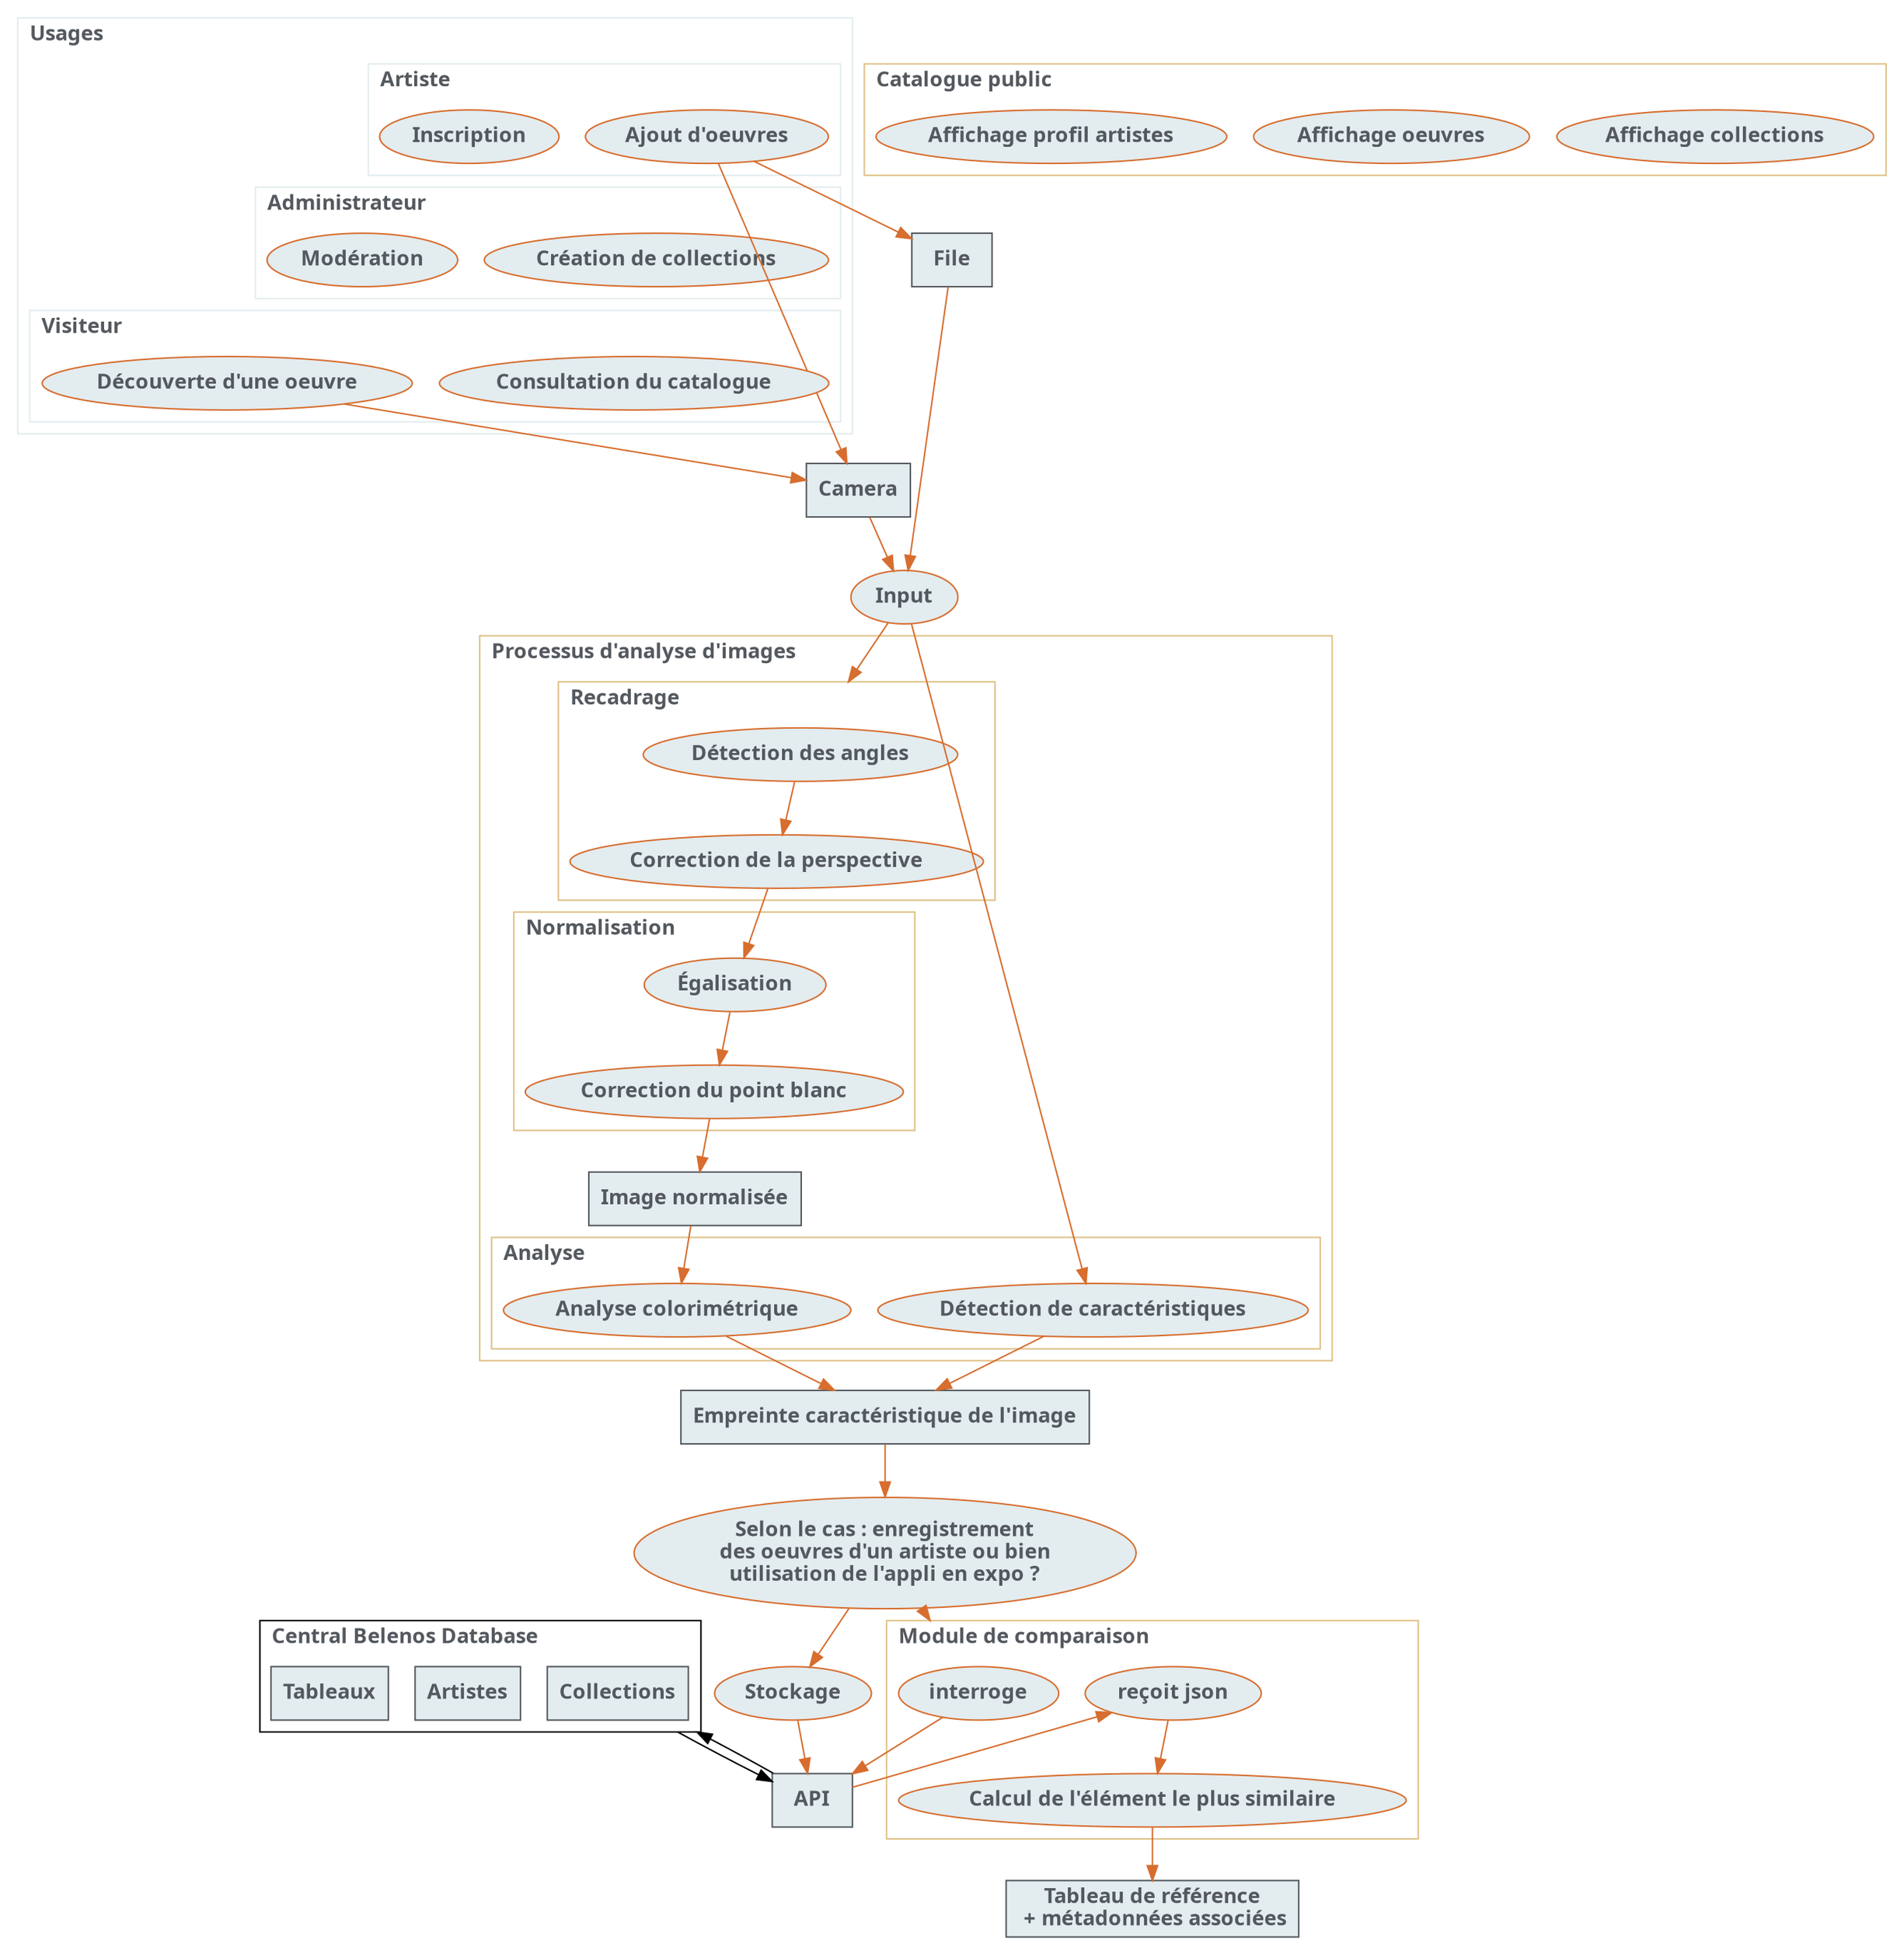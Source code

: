 // Developed by Clément Corbin
digraph G {
  fontcolor="#54595f";
  fontname="Daniel Black";
  labeljust="l";
  compound=true;
  splines=false;
  edge [color="#d76d2e";];
  node [style="filled";fillcolor="#e3ecef";color="#d76d2e";fontcolor="#54595f";fontname="Daniel Black";];
  subgraph cluster_0 {
    color=black;
    label = "Central Belenos Database";
    Collections [shape=box; color="#54595f"];
    Artistes [shape=box; color="#54595f"];
    Tableaux [shape=box; color="#54595f"];
  }
  subgraph cluster_1 {
    color="#dec186";
    label = "Module de comparaison";
    "interroge";
    "reçoit json";
    "reçoit json" -> "Calcul de l'élément le plus similaire";
    }
  subgraph cluster_2 {
    color="#dec186";
    label = "Processus d'analyse d'images";
    subgraph cluster_3 {
      style=filled;
      fillcolor=white;
      color="#dec186";
      "Détection des angles" -> "Correction de la perspective"
      label = "Recadrage";
    }
    
    subgraph cluster_4 {
      style=filled;
      fillcolor=white;
      color="#dec186";
      "Égalisation" -> "Correction du point blanc"
      label = "Normalisation";
    }

    subgraph cluster_5 {
      style=filled;
      fillcolor=white;
      color="#dec186";
      "Analyse colorimétrique";
      "Détection de caractéristiques";
      label = "Analyse";
    }
    "Image normalisée" [shape=box; color="#54595f"];
    "Correction de la perspective" -> "Égalisation";
    "Correction du point blanc" -> "Image normalisée";
    "Image normalisée" -> "Analyse colorimétrique";
  }
  subgraph cluster_9 {
  edge[style=invis];
  "Ajout d'oeuvres" -> "Création de collections";
  "Modération" -> "Consultation du catalogue";
  subgraph cluster_6 {
    style=filled;
    fillcolor=white;
    color="#e3ecef";
    "Inscription"
    "Ajout d'oeuvres"
    label = "Artiste";
  }
  subgraph cluster_7 {
    style=filled;
    fillcolor=white;
    color="#e3ecef";
    "Création de collections"
    "Modération"
    label = "Administrateur";
  }
  subgraph cluster_8 {
    style=filled;
    fillcolor=white;
    color="#e3ecef";
    "Consultation du catalogue"
    "Découverte d'une oeuvre"
    label = "Visiteur";
  }
  label = "Usages";
  style=filled;
  fillcolor=white;
  color="#e3ecef";
  }
  subgraph cluster_10 {
    color="#dec186";
    label = "Catalogue public";
    "Affichage collections";
    "Affichage oeuvres";
    "Affichage profil artistes";
  }
  "Input" -> "Détection de caractéristiques";
  "Découverte d'une oeuvre" -> "Camera";
  "Ajout d'oeuvres" -> "File";
  "Ajout d'oeuvres" -> "Camera";
  "API" -> "reçoit json";
  "API" [shape=box; color="#54595f"];
  "Camera" [shape=box; color="#54595f"];
  "File" [shape=box; color="#54595f"];
  "Empreinte caractéristique de l'image" [shape=box; color="#54595f"];
  "interroge"->"API"
  "Camera" -> "Input";
  "File" -> "Input";
  "Input" -> "Détection des angles" [lhead=cluster_3]; 
  "Analyse colorimétrique" -> "Empreinte caractéristique de l'image";
  "Détection de caractéristiques" -> "Empreinte caractéristique de l'image";
  "Empreinte caractéristique de l'image" -> "Selon le cas : enregistrement\ndes oeuvres d'un artiste ou bien\nutilisation de l'appli en expo ?";
  "Selon le cas : enregistrement\ndes oeuvres d'un artiste ou bien\nutilisation de l'appli en expo ?" -> "Stockage";
  "Selon le cas : enregistrement\ndes oeuvres d'un artiste ou bien\nutilisation de l'appli en expo ?" -> "interroge"[lhead=cluster_1];
  "Stockage" -> "API"
  "API" -> Collections [color=black; lhead=cluster_0];
  Collections -> "API" [color=black; ltail=cluster_0];
  "Tableau de référence\n + métadonnées associées" [shape=box; color="#54595f"];
  "Calcul de l'élément le plus similaire" -> "Tableau de référence\n + métadonnées associées";
}
